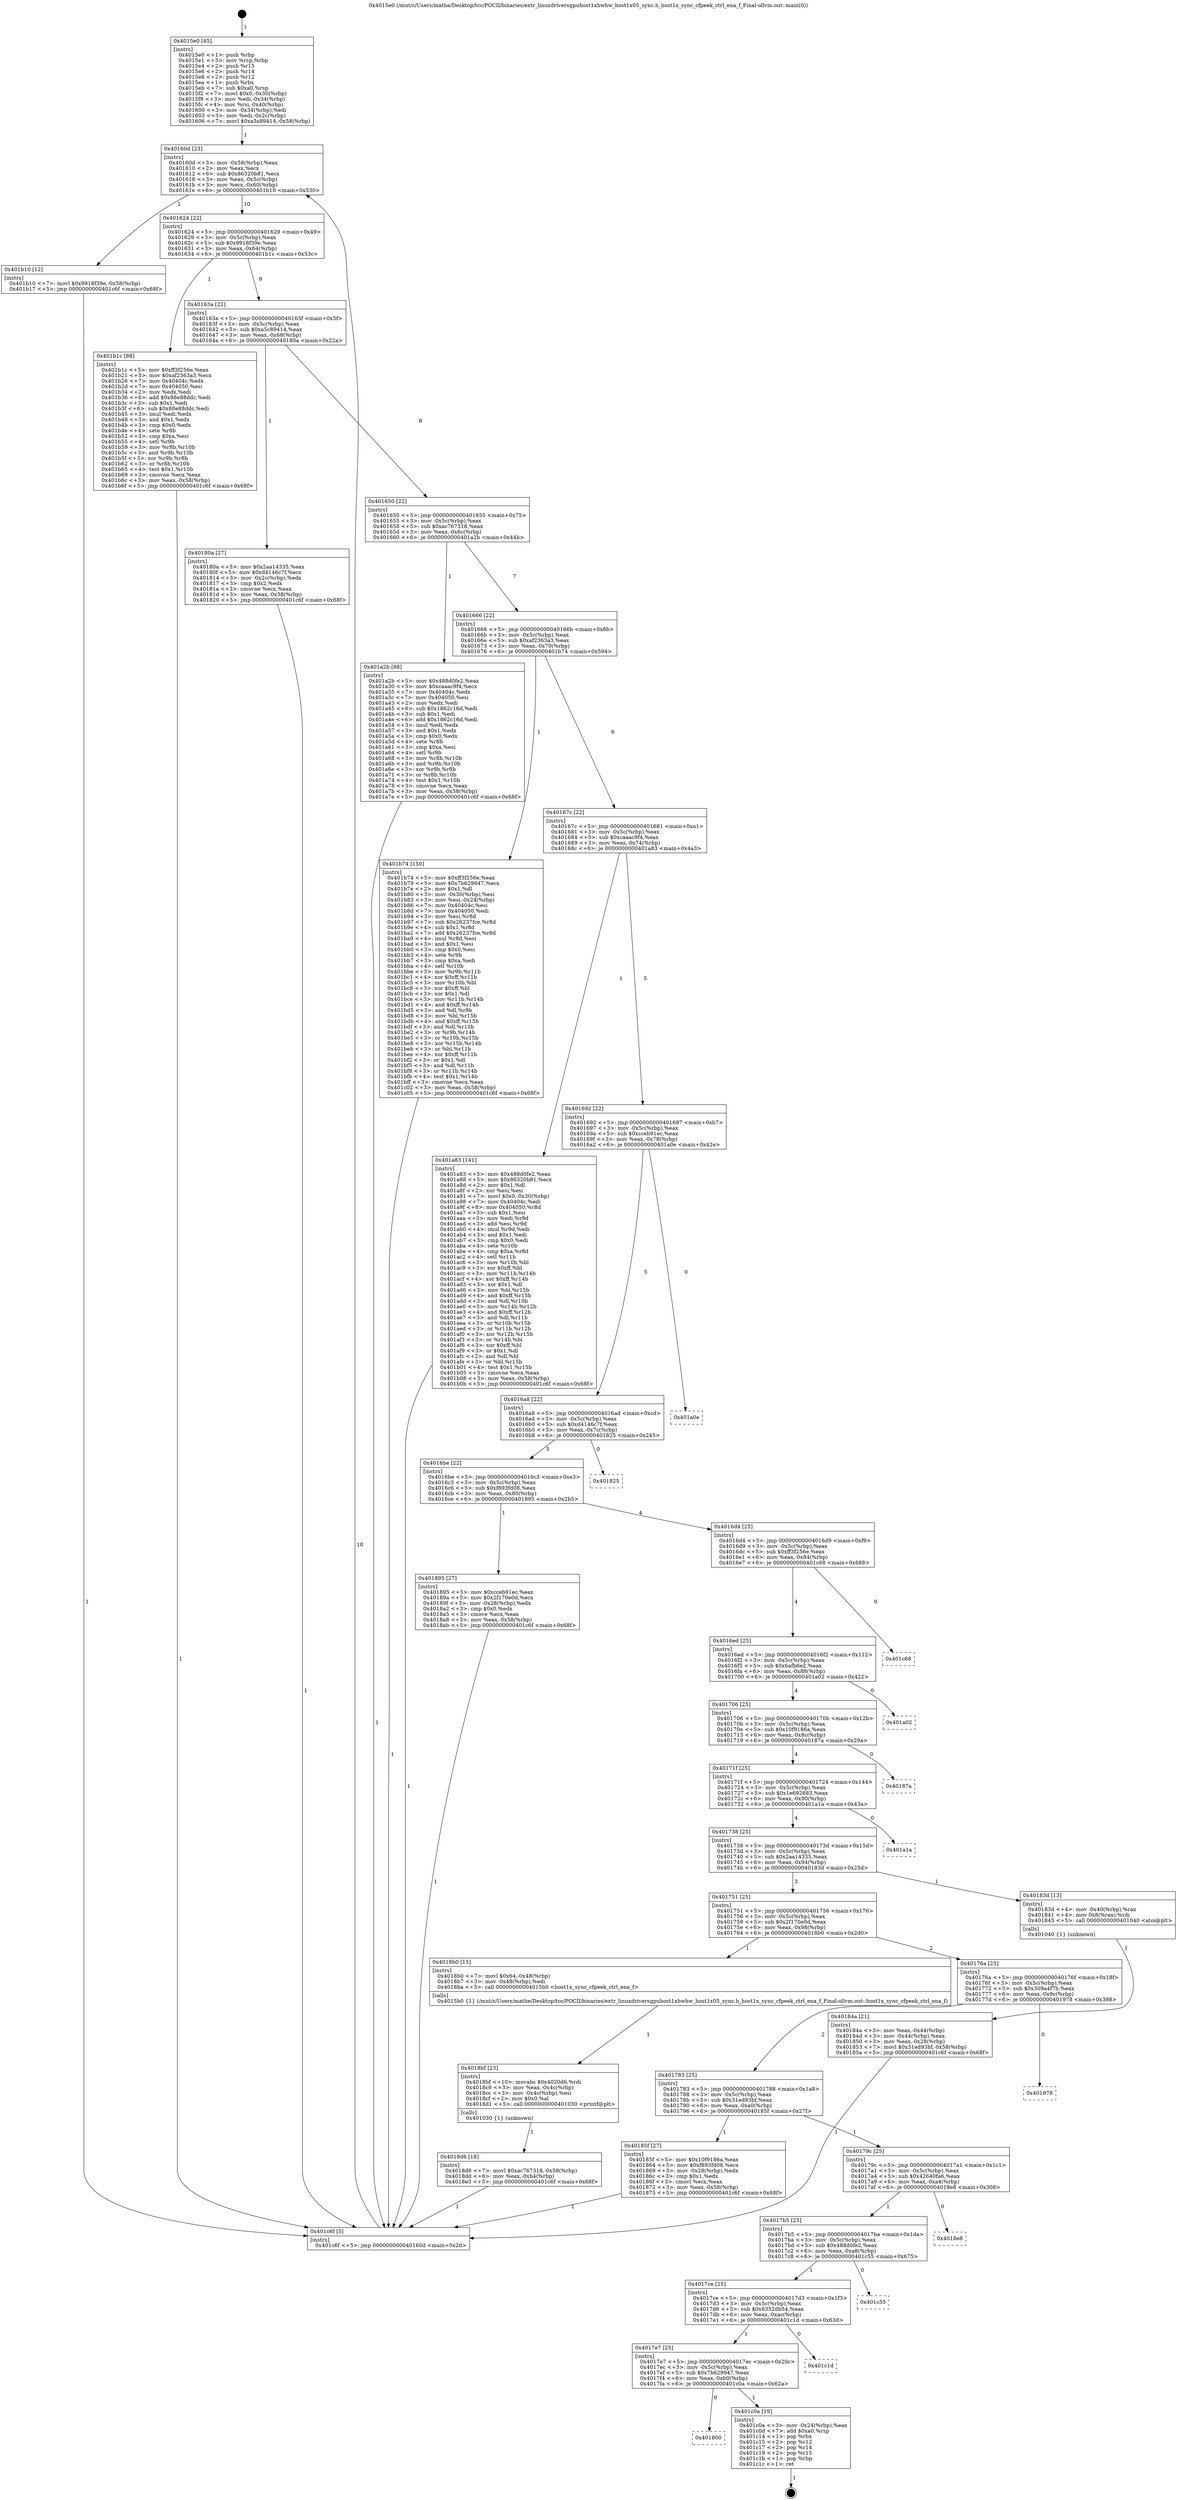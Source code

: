 digraph "0x4015e0" {
  label = "0x4015e0 (/mnt/c/Users/mathe/Desktop/tcc/POCII/binaries/extr_linuxdriversgpuhost1xhwhw_host1x05_sync.h_host1x_sync_cfpeek_ctrl_ena_f_Final-ollvm.out::main(0))"
  labelloc = "t"
  node[shape=record]

  Entry [label="",width=0.3,height=0.3,shape=circle,fillcolor=black,style=filled]
  "0x40160d" [label="{
     0x40160d [23]\l
     | [instrs]\l
     &nbsp;&nbsp;0x40160d \<+3\>: mov -0x58(%rbp),%eax\l
     &nbsp;&nbsp;0x401610 \<+2\>: mov %eax,%ecx\l
     &nbsp;&nbsp;0x401612 \<+6\>: sub $0x86320b81,%ecx\l
     &nbsp;&nbsp;0x401618 \<+3\>: mov %eax,-0x5c(%rbp)\l
     &nbsp;&nbsp;0x40161b \<+3\>: mov %ecx,-0x60(%rbp)\l
     &nbsp;&nbsp;0x40161e \<+6\>: je 0000000000401b10 \<main+0x530\>\l
  }"]
  "0x401b10" [label="{
     0x401b10 [12]\l
     | [instrs]\l
     &nbsp;&nbsp;0x401b10 \<+7\>: movl $0x9918f39e,-0x58(%rbp)\l
     &nbsp;&nbsp;0x401b17 \<+5\>: jmp 0000000000401c6f \<main+0x68f\>\l
  }"]
  "0x401624" [label="{
     0x401624 [22]\l
     | [instrs]\l
     &nbsp;&nbsp;0x401624 \<+5\>: jmp 0000000000401629 \<main+0x49\>\l
     &nbsp;&nbsp;0x401629 \<+3\>: mov -0x5c(%rbp),%eax\l
     &nbsp;&nbsp;0x40162c \<+5\>: sub $0x9918f39e,%eax\l
     &nbsp;&nbsp;0x401631 \<+3\>: mov %eax,-0x64(%rbp)\l
     &nbsp;&nbsp;0x401634 \<+6\>: je 0000000000401b1c \<main+0x53c\>\l
  }"]
  Exit [label="",width=0.3,height=0.3,shape=circle,fillcolor=black,style=filled,peripheries=2]
  "0x401b1c" [label="{
     0x401b1c [88]\l
     | [instrs]\l
     &nbsp;&nbsp;0x401b1c \<+5\>: mov $0xff3f256e,%eax\l
     &nbsp;&nbsp;0x401b21 \<+5\>: mov $0xaf2363a3,%ecx\l
     &nbsp;&nbsp;0x401b26 \<+7\>: mov 0x40404c,%edx\l
     &nbsp;&nbsp;0x401b2d \<+7\>: mov 0x404050,%esi\l
     &nbsp;&nbsp;0x401b34 \<+2\>: mov %edx,%edi\l
     &nbsp;&nbsp;0x401b36 \<+6\>: add $0x88e88ddc,%edi\l
     &nbsp;&nbsp;0x401b3c \<+3\>: sub $0x1,%edi\l
     &nbsp;&nbsp;0x401b3f \<+6\>: sub $0x88e88ddc,%edi\l
     &nbsp;&nbsp;0x401b45 \<+3\>: imul %edi,%edx\l
     &nbsp;&nbsp;0x401b48 \<+3\>: and $0x1,%edx\l
     &nbsp;&nbsp;0x401b4b \<+3\>: cmp $0x0,%edx\l
     &nbsp;&nbsp;0x401b4e \<+4\>: sete %r8b\l
     &nbsp;&nbsp;0x401b52 \<+3\>: cmp $0xa,%esi\l
     &nbsp;&nbsp;0x401b55 \<+4\>: setl %r9b\l
     &nbsp;&nbsp;0x401b59 \<+3\>: mov %r8b,%r10b\l
     &nbsp;&nbsp;0x401b5c \<+3\>: and %r9b,%r10b\l
     &nbsp;&nbsp;0x401b5f \<+3\>: xor %r9b,%r8b\l
     &nbsp;&nbsp;0x401b62 \<+3\>: or %r8b,%r10b\l
     &nbsp;&nbsp;0x401b65 \<+4\>: test $0x1,%r10b\l
     &nbsp;&nbsp;0x401b69 \<+3\>: cmovne %ecx,%eax\l
     &nbsp;&nbsp;0x401b6c \<+3\>: mov %eax,-0x58(%rbp)\l
     &nbsp;&nbsp;0x401b6f \<+5\>: jmp 0000000000401c6f \<main+0x68f\>\l
  }"]
  "0x40163a" [label="{
     0x40163a [22]\l
     | [instrs]\l
     &nbsp;&nbsp;0x40163a \<+5\>: jmp 000000000040163f \<main+0x5f\>\l
     &nbsp;&nbsp;0x40163f \<+3\>: mov -0x5c(%rbp),%eax\l
     &nbsp;&nbsp;0x401642 \<+5\>: sub $0xa5c89414,%eax\l
     &nbsp;&nbsp;0x401647 \<+3\>: mov %eax,-0x68(%rbp)\l
     &nbsp;&nbsp;0x40164a \<+6\>: je 000000000040180a \<main+0x22a\>\l
  }"]
  "0x401800" [label="{
     0x401800\l
  }", style=dashed]
  "0x40180a" [label="{
     0x40180a [27]\l
     | [instrs]\l
     &nbsp;&nbsp;0x40180a \<+5\>: mov $0x2aa14335,%eax\l
     &nbsp;&nbsp;0x40180f \<+5\>: mov $0xd4146c7f,%ecx\l
     &nbsp;&nbsp;0x401814 \<+3\>: mov -0x2c(%rbp),%edx\l
     &nbsp;&nbsp;0x401817 \<+3\>: cmp $0x2,%edx\l
     &nbsp;&nbsp;0x40181a \<+3\>: cmovne %ecx,%eax\l
     &nbsp;&nbsp;0x40181d \<+3\>: mov %eax,-0x58(%rbp)\l
     &nbsp;&nbsp;0x401820 \<+5\>: jmp 0000000000401c6f \<main+0x68f\>\l
  }"]
  "0x401650" [label="{
     0x401650 [22]\l
     | [instrs]\l
     &nbsp;&nbsp;0x401650 \<+5\>: jmp 0000000000401655 \<main+0x75\>\l
     &nbsp;&nbsp;0x401655 \<+3\>: mov -0x5c(%rbp),%eax\l
     &nbsp;&nbsp;0x401658 \<+5\>: sub $0xac767318,%eax\l
     &nbsp;&nbsp;0x40165d \<+3\>: mov %eax,-0x6c(%rbp)\l
     &nbsp;&nbsp;0x401660 \<+6\>: je 0000000000401a2b \<main+0x44b\>\l
  }"]
  "0x401c6f" [label="{
     0x401c6f [5]\l
     | [instrs]\l
     &nbsp;&nbsp;0x401c6f \<+5\>: jmp 000000000040160d \<main+0x2d\>\l
  }"]
  "0x4015e0" [label="{
     0x4015e0 [45]\l
     | [instrs]\l
     &nbsp;&nbsp;0x4015e0 \<+1\>: push %rbp\l
     &nbsp;&nbsp;0x4015e1 \<+3\>: mov %rsp,%rbp\l
     &nbsp;&nbsp;0x4015e4 \<+2\>: push %r15\l
     &nbsp;&nbsp;0x4015e6 \<+2\>: push %r14\l
     &nbsp;&nbsp;0x4015e8 \<+2\>: push %r12\l
     &nbsp;&nbsp;0x4015ea \<+1\>: push %rbx\l
     &nbsp;&nbsp;0x4015eb \<+7\>: sub $0xa0,%rsp\l
     &nbsp;&nbsp;0x4015f2 \<+7\>: movl $0x0,-0x30(%rbp)\l
     &nbsp;&nbsp;0x4015f9 \<+3\>: mov %edi,-0x34(%rbp)\l
     &nbsp;&nbsp;0x4015fc \<+4\>: mov %rsi,-0x40(%rbp)\l
     &nbsp;&nbsp;0x401600 \<+3\>: mov -0x34(%rbp),%edi\l
     &nbsp;&nbsp;0x401603 \<+3\>: mov %edi,-0x2c(%rbp)\l
     &nbsp;&nbsp;0x401606 \<+7\>: movl $0xa5c89414,-0x58(%rbp)\l
  }"]
  "0x401c0a" [label="{
     0x401c0a [19]\l
     | [instrs]\l
     &nbsp;&nbsp;0x401c0a \<+3\>: mov -0x24(%rbp),%eax\l
     &nbsp;&nbsp;0x401c0d \<+7\>: add $0xa0,%rsp\l
     &nbsp;&nbsp;0x401c14 \<+1\>: pop %rbx\l
     &nbsp;&nbsp;0x401c15 \<+2\>: pop %r12\l
     &nbsp;&nbsp;0x401c17 \<+2\>: pop %r14\l
     &nbsp;&nbsp;0x401c19 \<+2\>: pop %r15\l
     &nbsp;&nbsp;0x401c1b \<+1\>: pop %rbp\l
     &nbsp;&nbsp;0x401c1c \<+1\>: ret\l
  }"]
  "0x401a2b" [label="{
     0x401a2b [88]\l
     | [instrs]\l
     &nbsp;&nbsp;0x401a2b \<+5\>: mov $0x488d0fe2,%eax\l
     &nbsp;&nbsp;0x401a30 \<+5\>: mov $0xcaaac9f4,%ecx\l
     &nbsp;&nbsp;0x401a35 \<+7\>: mov 0x40404c,%edx\l
     &nbsp;&nbsp;0x401a3c \<+7\>: mov 0x404050,%esi\l
     &nbsp;&nbsp;0x401a43 \<+2\>: mov %edx,%edi\l
     &nbsp;&nbsp;0x401a45 \<+6\>: sub $0x1862c16d,%edi\l
     &nbsp;&nbsp;0x401a4b \<+3\>: sub $0x1,%edi\l
     &nbsp;&nbsp;0x401a4e \<+6\>: add $0x1862c16d,%edi\l
     &nbsp;&nbsp;0x401a54 \<+3\>: imul %edi,%edx\l
     &nbsp;&nbsp;0x401a57 \<+3\>: and $0x1,%edx\l
     &nbsp;&nbsp;0x401a5a \<+3\>: cmp $0x0,%edx\l
     &nbsp;&nbsp;0x401a5d \<+4\>: sete %r8b\l
     &nbsp;&nbsp;0x401a61 \<+3\>: cmp $0xa,%esi\l
     &nbsp;&nbsp;0x401a64 \<+4\>: setl %r9b\l
     &nbsp;&nbsp;0x401a68 \<+3\>: mov %r8b,%r10b\l
     &nbsp;&nbsp;0x401a6b \<+3\>: and %r9b,%r10b\l
     &nbsp;&nbsp;0x401a6e \<+3\>: xor %r9b,%r8b\l
     &nbsp;&nbsp;0x401a71 \<+3\>: or %r8b,%r10b\l
     &nbsp;&nbsp;0x401a74 \<+4\>: test $0x1,%r10b\l
     &nbsp;&nbsp;0x401a78 \<+3\>: cmovne %ecx,%eax\l
     &nbsp;&nbsp;0x401a7b \<+3\>: mov %eax,-0x58(%rbp)\l
     &nbsp;&nbsp;0x401a7e \<+5\>: jmp 0000000000401c6f \<main+0x68f\>\l
  }"]
  "0x401666" [label="{
     0x401666 [22]\l
     | [instrs]\l
     &nbsp;&nbsp;0x401666 \<+5\>: jmp 000000000040166b \<main+0x8b\>\l
     &nbsp;&nbsp;0x40166b \<+3\>: mov -0x5c(%rbp),%eax\l
     &nbsp;&nbsp;0x40166e \<+5\>: sub $0xaf2363a3,%eax\l
     &nbsp;&nbsp;0x401673 \<+3\>: mov %eax,-0x70(%rbp)\l
     &nbsp;&nbsp;0x401676 \<+6\>: je 0000000000401b74 \<main+0x594\>\l
  }"]
  "0x4017e7" [label="{
     0x4017e7 [25]\l
     | [instrs]\l
     &nbsp;&nbsp;0x4017e7 \<+5\>: jmp 00000000004017ec \<main+0x20c\>\l
     &nbsp;&nbsp;0x4017ec \<+3\>: mov -0x5c(%rbp),%eax\l
     &nbsp;&nbsp;0x4017ef \<+5\>: sub $0x7b629947,%eax\l
     &nbsp;&nbsp;0x4017f4 \<+6\>: mov %eax,-0xb0(%rbp)\l
     &nbsp;&nbsp;0x4017fa \<+6\>: je 0000000000401c0a \<main+0x62a\>\l
  }"]
  "0x401b74" [label="{
     0x401b74 [150]\l
     | [instrs]\l
     &nbsp;&nbsp;0x401b74 \<+5\>: mov $0xff3f256e,%eax\l
     &nbsp;&nbsp;0x401b79 \<+5\>: mov $0x7b629947,%ecx\l
     &nbsp;&nbsp;0x401b7e \<+2\>: mov $0x1,%dl\l
     &nbsp;&nbsp;0x401b80 \<+3\>: mov -0x30(%rbp),%esi\l
     &nbsp;&nbsp;0x401b83 \<+3\>: mov %esi,-0x24(%rbp)\l
     &nbsp;&nbsp;0x401b86 \<+7\>: mov 0x40404c,%esi\l
     &nbsp;&nbsp;0x401b8d \<+7\>: mov 0x404050,%edi\l
     &nbsp;&nbsp;0x401b94 \<+3\>: mov %esi,%r8d\l
     &nbsp;&nbsp;0x401b97 \<+7\>: sub $0x26237fce,%r8d\l
     &nbsp;&nbsp;0x401b9e \<+4\>: sub $0x1,%r8d\l
     &nbsp;&nbsp;0x401ba2 \<+7\>: add $0x26237fce,%r8d\l
     &nbsp;&nbsp;0x401ba9 \<+4\>: imul %r8d,%esi\l
     &nbsp;&nbsp;0x401bad \<+3\>: and $0x1,%esi\l
     &nbsp;&nbsp;0x401bb0 \<+3\>: cmp $0x0,%esi\l
     &nbsp;&nbsp;0x401bb3 \<+4\>: sete %r9b\l
     &nbsp;&nbsp;0x401bb7 \<+3\>: cmp $0xa,%edi\l
     &nbsp;&nbsp;0x401bba \<+4\>: setl %r10b\l
     &nbsp;&nbsp;0x401bbe \<+3\>: mov %r9b,%r11b\l
     &nbsp;&nbsp;0x401bc1 \<+4\>: xor $0xff,%r11b\l
     &nbsp;&nbsp;0x401bc5 \<+3\>: mov %r10b,%bl\l
     &nbsp;&nbsp;0x401bc8 \<+3\>: xor $0xff,%bl\l
     &nbsp;&nbsp;0x401bcb \<+3\>: xor $0x1,%dl\l
     &nbsp;&nbsp;0x401bce \<+3\>: mov %r11b,%r14b\l
     &nbsp;&nbsp;0x401bd1 \<+4\>: and $0xff,%r14b\l
     &nbsp;&nbsp;0x401bd5 \<+3\>: and %dl,%r9b\l
     &nbsp;&nbsp;0x401bd8 \<+3\>: mov %bl,%r15b\l
     &nbsp;&nbsp;0x401bdb \<+4\>: and $0xff,%r15b\l
     &nbsp;&nbsp;0x401bdf \<+3\>: and %dl,%r10b\l
     &nbsp;&nbsp;0x401be2 \<+3\>: or %r9b,%r14b\l
     &nbsp;&nbsp;0x401be5 \<+3\>: or %r10b,%r15b\l
     &nbsp;&nbsp;0x401be8 \<+3\>: xor %r15b,%r14b\l
     &nbsp;&nbsp;0x401beb \<+3\>: or %bl,%r11b\l
     &nbsp;&nbsp;0x401bee \<+4\>: xor $0xff,%r11b\l
     &nbsp;&nbsp;0x401bf2 \<+3\>: or $0x1,%dl\l
     &nbsp;&nbsp;0x401bf5 \<+3\>: and %dl,%r11b\l
     &nbsp;&nbsp;0x401bf8 \<+3\>: or %r11b,%r14b\l
     &nbsp;&nbsp;0x401bfb \<+4\>: test $0x1,%r14b\l
     &nbsp;&nbsp;0x401bff \<+3\>: cmovne %ecx,%eax\l
     &nbsp;&nbsp;0x401c02 \<+3\>: mov %eax,-0x58(%rbp)\l
     &nbsp;&nbsp;0x401c05 \<+5\>: jmp 0000000000401c6f \<main+0x68f\>\l
  }"]
  "0x40167c" [label="{
     0x40167c [22]\l
     | [instrs]\l
     &nbsp;&nbsp;0x40167c \<+5\>: jmp 0000000000401681 \<main+0xa1\>\l
     &nbsp;&nbsp;0x401681 \<+3\>: mov -0x5c(%rbp),%eax\l
     &nbsp;&nbsp;0x401684 \<+5\>: sub $0xcaaac9f4,%eax\l
     &nbsp;&nbsp;0x401689 \<+3\>: mov %eax,-0x74(%rbp)\l
     &nbsp;&nbsp;0x40168c \<+6\>: je 0000000000401a83 \<main+0x4a3\>\l
  }"]
  "0x401c1d" [label="{
     0x401c1d\l
  }", style=dashed]
  "0x401a83" [label="{
     0x401a83 [141]\l
     | [instrs]\l
     &nbsp;&nbsp;0x401a83 \<+5\>: mov $0x488d0fe2,%eax\l
     &nbsp;&nbsp;0x401a88 \<+5\>: mov $0x86320b81,%ecx\l
     &nbsp;&nbsp;0x401a8d \<+2\>: mov $0x1,%dl\l
     &nbsp;&nbsp;0x401a8f \<+2\>: xor %esi,%esi\l
     &nbsp;&nbsp;0x401a91 \<+7\>: movl $0x0,-0x30(%rbp)\l
     &nbsp;&nbsp;0x401a98 \<+7\>: mov 0x40404c,%edi\l
     &nbsp;&nbsp;0x401a9f \<+8\>: mov 0x404050,%r8d\l
     &nbsp;&nbsp;0x401aa7 \<+3\>: sub $0x1,%esi\l
     &nbsp;&nbsp;0x401aaa \<+3\>: mov %edi,%r9d\l
     &nbsp;&nbsp;0x401aad \<+3\>: add %esi,%r9d\l
     &nbsp;&nbsp;0x401ab0 \<+4\>: imul %r9d,%edi\l
     &nbsp;&nbsp;0x401ab4 \<+3\>: and $0x1,%edi\l
     &nbsp;&nbsp;0x401ab7 \<+3\>: cmp $0x0,%edi\l
     &nbsp;&nbsp;0x401aba \<+4\>: sete %r10b\l
     &nbsp;&nbsp;0x401abe \<+4\>: cmp $0xa,%r8d\l
     &nbsp;&nbsp;0x401ac2 \<+4\>: setl %r11b\l
     &nbsp;&nbsp;0x401ac6 \<+3\>: mov %r10b,%bl\l
     &nbsp;&nbsp;0x401ac9 \<+3\>: xor $0xff,%bl\l
     &nbsp;&nbsp;0x401acc \<+3\>: mov %r11b,%r14b\l
     &nbsp;&nbsp;0x401acf \<+4\>: xor $0xff,%r14b\l
     &nbsp;&nbsp;0x401ad3 \<+3\>: xor $0x1,%dl\l
     &nbsp;&nbsp;0x401ad6 \<+3\>: mov %bl,%r15b\l
     &nbsp;&nbsp;0x401ad9 \<+4\>: and $0xff,%r15b\l
     &nbsp;&nbsp;0x401add \<+3\>: and %dl,%r10b\l
     &nbsp;&nbsp;0x401ae0 \<+3\>: mov %r14b,%r12b\l
     &nbsp;&nbsp;0x401ae3 \<+4\>: and $0xff,%r12b\l
     &nbsp;&nbsp;0x401ae7 \<+3\>: and %dl,%r11b\l
     &nbsp;&nbsp;0x401aea \<+3\>: or %r10b,%r15b\l
     &nbsp;&nbsp;0x401aed \<+3\>: or %r11b,%r12b\l
     &nbsp;&nbsp;0x401af0 \<+3\>: xor %r12b,%r15b\l
     &nbsp;&nbsp;0x401af3 \<+3\>: or %r14b,%bl\l
     &nbsp;&nbsp;0x401af6 \<+3\>: xor $0xff,%bl\l
     &nbsp;&nbsp;0x401af9 \<+3\>: or $0x1,%dl\l
     &nbsp;&nbsp;0x401afc \<+2\>: and %dl,%bl\l
     &nbsp;&nbsp;0x401afe \<+3\>: or %bl,%r15b\l
     &nbsp;&nbsp;0x401b01 \<+4\>: test $0x1,%r15b\l
     &nbsp;&nbsp;0x401b05 \<+3\>: cmovne %ecx,%eax\l
     &nbsp;&nbsp;0x401b08 \<+3\>: mov %eax,-0x58(%rbp)\l
     &nbsp;&nbsp;0x401b0b \<+5\>: jmp 0000000000401c6f \<main+0x68f\>\l
  }"]
  "0x401692" [label="{
     0x401692 [22]\l
     | [instrs]\l
     &nbsp;&nbsp;0x401692 \<+5\>: jmp 0000000000401697 \<main+0xb7\>\l
     &nbsp;&nbsp;0x401697 \<+3\>: mov -0x5c(%rbp),%eax\l
     &nbsp;&nbsp;0x40169a \<+5\>: sub $0xcceb91ec,%eax\l
     &nbsp;&nbsp;0x40169f \<+3\>: mov %eax,-0x78(%rbp)\l
     &nbsp;&nbsp;0x4016a2 \<+6\>: je 0000000000401a0e \<main+0x42e\>\l
  }"]
  "0x4017ce" [label="{
     0x4017ce [25]\l
     | [instrs]\l
     &nbsp;&nbsp;0x4017ce \<+5\>: jmp 00000000004017d3 \<main+0x1f3\>\l
     &nbsp;&nbsp;0x4017d3 \<+3\>: mov -0x5c(%rbp),%eax\l
     &nbsp;&nbsp;0x4017d6 \<+5\>: sub $0x6352db54,%eax\l
     &nbsp;&nbsp;0x4017db \<+6\>: mov %eax,-0xac(%rbp)\l
     &nbsp;&nbsp;0x4017e1 \<+6\>: je 0000000000401c1d \<main+0x63d\>\l
  }"]
  "0x401a0e" [label="{
     0x401a0e\l
  }", style=dashed]
  "0x4016a8" [label="{
     0x4016a8 [22]\l
     | [instrs]\l
     &nbsp;&nbsp;0x4016a8 \<+5\>: jmp 00000000004016ad \<main+0xcd\>\l
     &nbsp;&nbsp;0x4016ad \<+3\>: mov -0x5c(%rbp),%eax\l
     &nbsp;&nbsp;0x4016b0 \<+5\>: sub $0xd4146c7f,%eax\l
     &nbsp;&nbsp;0x4016b5 \<+3\>: mov %eax,-0x7c(%rbp)\l
     &nbsp;&nbsp;0x4016b8 \<+6\>: je 0000000000401825 \<main+0x245\>\l
  }"]
  "0x401c55" [label="{
     0x401c55\l
  }", style=dashed]
  "0x401825" [label="{
     0x401825\l
  }", style=dashed]
  "0x4016be" [label="{
     0x4016be [22]\l
     | [instrs]\l
     &nbsp;&nbsp;0x4016be \<+5\>: jmp 00000000004016c3 \<main+0xe3\>\l
     &nbsp;&nbsp;0x4016c3 \<+3\>: mov -0x5c(%rbp),%eax\l
     &nbsp;&nbsp;0x4016c6 \<+5\>: sub $0xf893fd08,%eax\l
     &nbsp;&nbsp;0x4016cb \<+3\>: mov %eax,-0x80(%rbp)\l
     &nbsp;&nbsp;0x4016ce \<+6\>: je 0000000000401895 \<main+0x2b5\>\l
  }"]
  "0x4017b5" [label="{
     0x4017b5 [25]\l
     | [instrs]\l
     &nbsp;&nbsp;0x4017b5 \<+5\>: jmp 00000000004017ba \<main+0x1da\>\l
     &nbsp;&nbsp;0x4017ba \<+3\>: mov -0x5c(%rbp),%eax\l
     &nbsp;&nbsp;0x4017bd \<+5\>: sub $0x488d0fe2,%eax\l
     &nbsp;&nbsp;0x4017c2 \<+6\>: mov %eax,-0xa8(%rbp)\l
     &nbsp;&nbsp;0x4017c8 \<+6\>: je 0000000000401c55 \<main+0x675\>\l
  }"]
  "0x401895" [label="{
     0x401895 [27]\l
     | [instrs]\l
     &nbsp;&nbsp;0x401895 \<+5\>: mov $0xcceb91ec,%eax\l
     &nbsp;&nbsp;0x40189a \<+5\>: mov $0x2f170e0d,%ecx\l
     &nbsp;&nbsp;0x40189f \<+3\>: mov -0x28(%rbp),%edx\l
     &nbsp;&nbsp;0x4018a2 \<+3\>: cmp $0x0,%edx\l
     &nbsp;&nbsp;0x4018a5 \<+3\>: cmove %ecx,%eax\l
     &nbsp;&nbsp;0x4018a8 \<+3\>: mov %eax,-0x58(%rbp)\l
     &nbsp;&nbsp;0x4018ab \<+5\>: jmp 0000000000401c6f \<main+0x68f\>\l
  }"]
  "0x4016d4" [label="{
     0x4016d4 [25]\l
     | [instrs]\l
     &nbsp;&nbsp;0x4016d4 \<+5\>: jmp 00000000004016d9 \<main+0xf9\>\l
     &nbsp;&nbsp;0x4016d9 \<+3\>: mov -0x5c(%rbp),%eax\l
     &nbsp;&nbsp;0x4016dc \<+5\>: sub $0xff3f256e,%eax\l
     &nbsp;&nbsp;0x4016e1 \<+6\>: mov %eax,-0x84(%rbp)\l
     &nbsp;&nbsp;0x4016e7 \<+6\>: je 0000000000401c68 \<main+0x688\>\l
  }"]
  "0x4018e8" [label="{
     0x4018e8\l
  }", style=dashed]
  "0x401c68" [label="{
     0x401c68\l
  }", style=dashed]
  "0x4016ed" [label="{
     0x4016ed [25]\l
     | [instrs]\l
     &nbsp;&nbsp;0x4016ed \<+5\>: jmp 00000000004016f2 \<main+0x112\>\l
     &nbsp;&nbsp;0x4016f2 \<+3\>: mov -0x5c(%rbp),%eax\l
     &nbsp;&nbsp;0x4016f5 \<+5\>: sub $0x6afb6e2,%eax\l
     &nbsp;&nbsp;0x4016fa \<+6\>: mov %eax,-0x88(%rbp)\l
     &nbsp;&nbsp;0x401700 \<+6\>: je 0000000000401a02 \<main+0x422\>\l
  }"]
  "0x4018d6" [label="{
     0x4018d6 [18]\l
     | [instrs]\l
     &nbsp;&nbsp;0x4018d6 \<+7\>: movl $0xac767318,-0x58(%rbp)\l
     &nbsp;&nbsp;0x4018dd \<+6\>: mov %eax,-0xb4(%rbp)\l
     &nbsp;&nbsp;0x4018e3 \<+5\>: jmp 0000000000401c6f \<main+0x68f\>\l
  }"]
  "0x401a02" [label="{
     0x401a02\l
  }", style=dashed]
  "0x401706" [label="{
     0x401706 [25]\l
     | [instrs]\l
     &nbsp;&nbsp;0x401706 \<+5\>: jmp 000000000040170b \<main+0x12b\>\l
     &nbsp;&nbsp;0x40170b \<+3\>: mov -0x5c(%rbp),%eax\l
     &nbsp;&nbsp;0x40170e \<+5\>: sub $0x10f9186a,%eax\l
     &nbsp;&nbsp;0x401713 \<+6\>: mov %eax,-0x8c(%rbp)\l
     &nbsp;&nbsp;0x401719 \<+6\>: je 000000000040187a \<main+0x29a\>\l
  }"]
  "0x4018bf" [label="{
     0x4018bf [23]\l
     | [instrs]\l
     &nbsp;&nbsp;0x4018bf \<+10\>: movabs $0x4020d6,%rdi\l
     &nbsp;&nbsp;0x4018c9 \<+3\>: mov %eax,-0x4c(%rbp)\l
     &nbsp;&nbsp;0x4018cc \<+3\>: mov -0x4c(%rbp),%esi\l
     &nbsp;&nbsp;0x4018cf \<+2\>: mov $0x0,%al\l
     &nbsp;&nbsp;0x4018d1 \<+5\>: call 0000000000401030 \<printf@plt\>\l
     | [calls]\l
     &nbsp;&nbsp;0x401030 \{1\} (unknown)\l
  }"]
  "0x40187a" [label="{
     0x40187a\l
  }", style=dashed]
  "0x40171f" [label="{
     0x40171f [25]\l
     | [instrs]\l
     &nbsp;&nbsp;0x40171f \<+5\>: jmp 0000000000401724 \<main+0x144\>\l
     &nbsp;&nbsp;0x401724 \<+3\>: mov -0x5c(%rbp),%eax\l
     &nbsp;&nbsp;0x401727 \<+5\>: sub $0x1e692683,%eax\l
     &nbsp;&nbsp;0x40172c \<+6\>: mov %eax,-0x90(%rbp)\l
     &nbsp;&nbsp;0x401732 \<+6\>: je 0000000000401a1a \<main+0x43a\>\l
  }"]
  "0x40179c" [label="{
     0x40179c [25]\l
     | [instrs]\l
     &nbsp;&nbsp;0x40179c \<+5\>: jmp 00000000004017a1 \<main+0x1c1\>\l
     &nbsp;&nbsp;0x4017a1 \<+3\>: mov -0x5c(%rbp),%eax\l
     &nbsp;&nbsp;0x4017a4 \<+5\>: sub $0x42640fa6,%eax\l
     &nbsp;&nbsp;0x4017a9 \<+6\>: mov %eax,-0xa4(%rbp)\l
     &nbsp;&nbsp;0x4017af \<+6\>: je 00000000004018e8 \<main+0x308\>\l
  }"]
  "0x401a1a" [label="{
     0x401a1a\l
  }", style=dashed]
  "0x401738" [label="{
     0x401738 [25]\l
     | [instrs]\l
     &nbsp;&nbsp;0x401738 \<+5\>: jmp 000000000040173d \<main+0x15d\>\l
     &nbsp;&nbsp;0x40173d \<+3\>: mov -0x5c(%rbp),%eax\l
     &nbsp;&nbsp;0x401740 \<+5\>: sub $0x2aa14335,%eax\l
     &nbsp;&nbsp;0x401745 \<+6\>: mov %eax,-0x94(%rbp)\l
     &nbsp;&nbsp;0x40174b \<+6\>: je 000000000040183d \<main+0x25d\>\l
  }"]
  "0x40185f" [label="{
     0x40185f [27]\l
     | [instrs]\l
     &nbsp;&nbsp;0x40185f \<+5\>: mov $0x10f9186a,%eax\l
     &nbsp;&nbsp;0x401864 \<+5\>: mov $0xf893fd08,%ecx\l
     &nbsp;&nbsp;0x401869 \<+3\>: mov -0x28(%rbp),%edx\l
     &nbsp;&nbsp;0x40186c \<+3\>: cmp $0x1,%edx\l
     &nbsp;&nbsp;0x40186f \<+3\>: cmovl %ecx,%eax\l
     &nbsp;&nbsp;0x401872 \<+3\>: mov %eax,-0x58(%rbp)\l
     &nbsp;&nbsp;0x401875 \<+5\>: jmp 0000000000401c6f \<main+0x68f\>\l
  }"]
  "0x40183d" [label="{
     0x40183d [13]\l
     | [instrs]\l
     &nbsp;&nbsp;0x40183d \<+4\>: mov -0x40(%rbp),%rax\l
     &nbsp;&nbsp;0x401841 \<+4\>: mov 0x8(%rax),%rdi\l
     &nbsp;&nbsp;0x401845 \<+5\>: call 0000000000401040 \<atoi@plt\>\l
     | [calls]\l
     &nbsp;&nbsp;0x401040 \{1\} (unknown)\l
  }"]
  "0x401751" [label="{
     0x401751 [25]\l
     | [instrs]\l
     &nbsp;&nbsp;0x401751 \<+5\>: jmp 0000000000401756 \<main+0x176\>\l
     &nbsp;&nbsp;0x401756 \<+3\>: mov -0x5c(%rbp),%eax\l
     &nbsp;&nbsp;0x401759 \<+5\>: sub $0x2f170e0d,%eax\l
     &nbsp;&nbsp;0x40175e \<+6\>: mov %eax,-0x98(%rbp)\l
     &nbsp;&nbsp;0x401764 \<+6\>: je 00000000004018b0 \<main+0x2d0\>\l
  }"]
  "0x40184a" [label="{
     0x40184a [21]\l
     | [instrs]\l
     &nbsp;&nbsp;0x40184a \<+3\>: mov %eax,-0x44(%rbp)\l
     &nbsp;&nbsp;0x40184d \<+3\>: mov -0x44(%rbp),%eax\l
     &nbsp;&nbsp;0x401850 \<+3\>: mov %eax,-0x28(%rbp)\l
     &nbsp;&nbsp;0x401853 \<+7\>: movl $0x31ed93bf,-0x58(%rbp)\l
     &nbsp;&nbsp;0x40185a \<+5\>: jmp 0000000000401c6f \<main+0x68f\>\l
  }"]
  "0x401783" [label="{
     0x401783 [25]\l
     | [instrs]\l
     &nbsp;&nbsp;0x401783 \<+5\>: jmp 0000000000401788 \<main+0x1a8\>\l
     &nbsp;&nbsp;0x401788 \<+3\>: mov -0x5c(%rbp),%eax\l
     &nbsp;&nbsp;0x40178b \<+5\>: sub $0x31ed93bf,%eax\l
     &nbsp;&nbsp;0x401790 \<+6\>: mov %eax,-0xa0(%rbp)\l
     &nbsp;&nbsp;0x401796 \<+6\>: je 000000000040185f \<main+0x27f\>\l
  }"]
  "0x4018b0" [label="{
     0x4018b0 [15]\l
     | [instrs]\l
     &nbsp;&nbsp;0x4018b0 \<+7\>: movl $0x64,-0x48(%rbp)\l
     &nbsp;&nbsp;0x4018b7 \<+3\>: mov -0x48(%rbp),%edi\l
     &nbsp;&nbsp;0x4018ba \<+5\>: call 00000000004015b0 \<host1x_sync_cfpeek_ctrl_ena_f\>\l
     | [calls]\l
     &nbsp;&nbsp;0x4015b0 \{1\} (/mnt/c/Users/mathe/Desktop/tcc/POCII/binaries/extr_linuxdriversgpuhost1xhwhw_host1x05_sync.h_host1x_sync_cfpeek_ctrl_ena_f_Final-ollvm.out::host1x_sync_cfpeek_ctrl_ena_f)\l
  }"]
  "0x40176a" [label="{
     0x40176a [25]\l
     | [instrs]\l
     &nbsp;&nbsp;0x40176a \<+5\>: jmp 000000000040176f \<main+0x18f\>\l
     &nbsp;&nbsp;0x40176f \<+3\>: mov -0x5c(%rbp),%eax\l
     &nbsp;&nbsp;0x401772 \<+5\>: sub $0x309a4f7b,%eax\l
     &nbsp;&nbsp;0x401777 \<+6\>: mov %eax,-0x9c(%rbp)\l
     &nbsp;&nbsp;0x40177d \<+6\>: je 0000000000401978 \<main+0x398\>\l
  }"]
  "0x401978" [label="{
     0x401978\l
  }", style=dashed]
  Entry -> "0x4015e0" [label=" 1"]
  "0x40160d" -> "0x401b10" [label=" 1"]
  "0x40160d" -> "0x401624" [label=" 10"]
  "0x401c0a" -> Exit [label=" 1"]
  "0x401624" -> "0x401b1c" [label=" 1"]
  "0x401624" -> "0x40163a" [label=" 9"]
  "0x4017e7" -> "0x401800" [label=" 0"]
  "0x40163a" -> "0x40180a" [label=" 1"]
  "0x40163a" -> "0x401650" [label=" 8"]
  "0x40180a" -> "0x401c6f" [label=" 1"]
  "0x4015e0" -> "0x40160d" [label=" 1"]
  "0x401c6f" -> "0x40160d" [label=" 10"]
  "0x4017e7" -> "0x401c0a" [label=" 1"]
  "0x401650" -> "0x401a2b" [label=" 1"]
  "0x401650" -> "0x401666" [label=" 7"]
  "0x4017ce" -> "0x4017e7" [label=" 1"]
  "0x401666" -> "0x401b74" [label=" 1"]
  "0x401666" -> "0x40167c" [label=" 6"]
  "0x4017ce" -> "0x401c1d" [label=" 0"]
  "0x40167c" -> "0x401a83" [label=" 1"]
  "0x40167c" -> "0x401692" [label=" 5"]
  "0x4017b5" -> "0x4017ce" [label=" 1"]
  "0x401692" -> "0x401a0e" [label=" 0"]
  "0x401692" -> "0x4016a8" [label=" 5"]
  "0x4017b5" -> "0x401c55" [label=" 0"]
  "0x4016a8" -> "0x401825" [label=" 0"]
  "0x4016a8" -> "0x4016be" [label=" 5"]
  "0x40179c" -> "0x4017b5" [label=" 1"]
  "0x4016be" -> "0x401895" [label=" 1"]
  "0x4016be" -> "0x4016d4" [label=" 4"]
  "0x40179c" -> "0x4018e8" [label=" 0"]
  "0x4016d4" -> "0x401c68" [label=" 0"]
  "0x4016d4" -> "0x4016ed" [label=" 4"]
  "0x401b74" -> "0x401c6f" [label=" 1"]
  "0x4016ed" -> "0x401a02" [label=" 0"]
  "0x4016ed" -> "0x401706" [label=" 4"]
  "0x401b1c" -> "0x401c6f" [label=" 1"]
  "0x401706" -> "0x40187a" [label=" 0"]
  "0x401706" -> "0x40171f" [label=" 4"]
  "0x401b10" -> "0x401c6f" [label=" 1"]
  "0x40171f" -> "0x401a1a" [label=" 0"]
  "0x40171f" -> "0x401738" [label=" 4"]
  "0x401a83" -> "0x401c6f" [label=" 1"]
  "0x401738" -> "0x40183d" [label=" 1"]
  "0x401738" -> "0x401751" [label=" 3"]
  "0x40183d" -> "0x40184a" [label=" 1"]
  "0x40184a" -> "0x401c6f" [label=" 1"]
  "0x401a2b" -> "0x401c6f" [label=" 1"]
  "0x401751" -> "0x4018b0" [label=" 1"]
  "0x401751" -> "0x40176a" [label=" 2"]
  "0x4018bf" -> "0x4018d6" [label=" 1"]
  "0x40176a" -> "0x401978" [label=" 0"]
  "0x40176a" -> "0x401783" [label=" 2"]
  "0x4018d6" -> "0x401c6f" [label=" 1"]
  "0x401783" -> "0x40185f" [label=" 1"]
  "0x401783" -> "0x40179c" [label=" 1"]
  "0x40185f" -> "0x401c6f" [label=" 1"]
  "0x401895" -> "0x401c6f" [label=" 1"]
  "0x4018b0" -> "0x4018bf" [label=" 1"]
}
